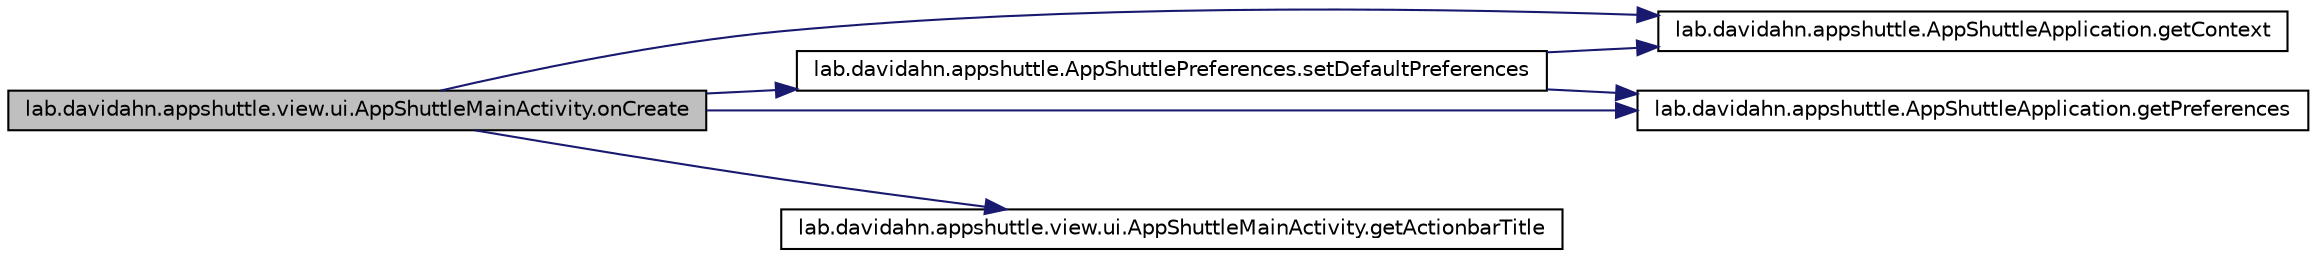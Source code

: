 digraph G
{
 // INTERACTIVE_SVG=YES
  edge [fontname="Helvetica",fontsize="10",labelfontname="Helvetica",labelfontsize="10"];
  node [fontname="Helvetica",fontsize="10",shape=record];
  rankdir="LR";
  Node1 [label="lab.davidahn.appshuttle.view.ui.AppShuttleMainActivity.onCreate",height=0.2,width=0.4,color="black", fillcolor="grey75", style="filled" fontcolor="black"];
  Node1 -> Node2 [color="midnightblue",fontsize="10",style="solid",fontname="Helvetica"];
  Node2 [label="lab.davidahn.appshuttle.AppShuttlePreferences.setDefaultPreferences",height=0.2,width=0.4,color="black", fillcolor="white", style="filled",URL="$classlab_1_1davidahn_1_1appshuttle_1_1_app_shuttle_preferences.html#a92b8a1f1c426d3069a4a968ed74c1828"];
  Node2 -> Node3 [color="midnightblue",fontsize="10",style="solid",fontname="Helvetica"];
  Node3 [label="lab.davidahn.appshuttle.AppShuttleApplication.getContext",height=0.2,width=0.4,color="black", fillcolor="white", style="filled",URL="$classlab_1_1davidahn_1_1appshuttle_1_1_app_shuttle_application.html#a3aaf27429843b2eb05fdd33f20be8f86"];
  Node2 -> Node4 [color="midnightblue",fontsize="10",style="solid",fontname="Helvetica"];
  Node4 [label="lab.davidahn.appshuttle.AppShuttleApplication.getPreferences",height=0.2,width=0.4,color="black", fillcolor="white", style="filled",URL="$classlab_1_1davidahn_1_1appshuttle_1_1_app_shuttle_application.html#ae46ed63b120534585fb15e7d5ed5593a"];
  Node1 -> Node3 [color="midnightblue",fontsize="10",style="solid",fontname="Helvetica"];
  Node1 -> Node4 [color="midnightblue",fontsize="10",style="solid",fontname="Helvetica"];
  Node1 -> Node5 [color="midnightblue",fontsize="10",style="solid",fontname="Helvetica"];
  Node5 [label="lab.davidahn.appshuttle.view.ui.AppShuttleMainActivity.getActionbarTitle",height=0.2,width=0.4,color="black", fillcolor="white", style="filled",URL="$classlab_1_1davidahn_1_1appshuttle_1_1view_1_1ui_1_1_app_shuttle_main_activity.html#ae8417f8cc4ccf77897e8a6fb76a8541b"];
}
